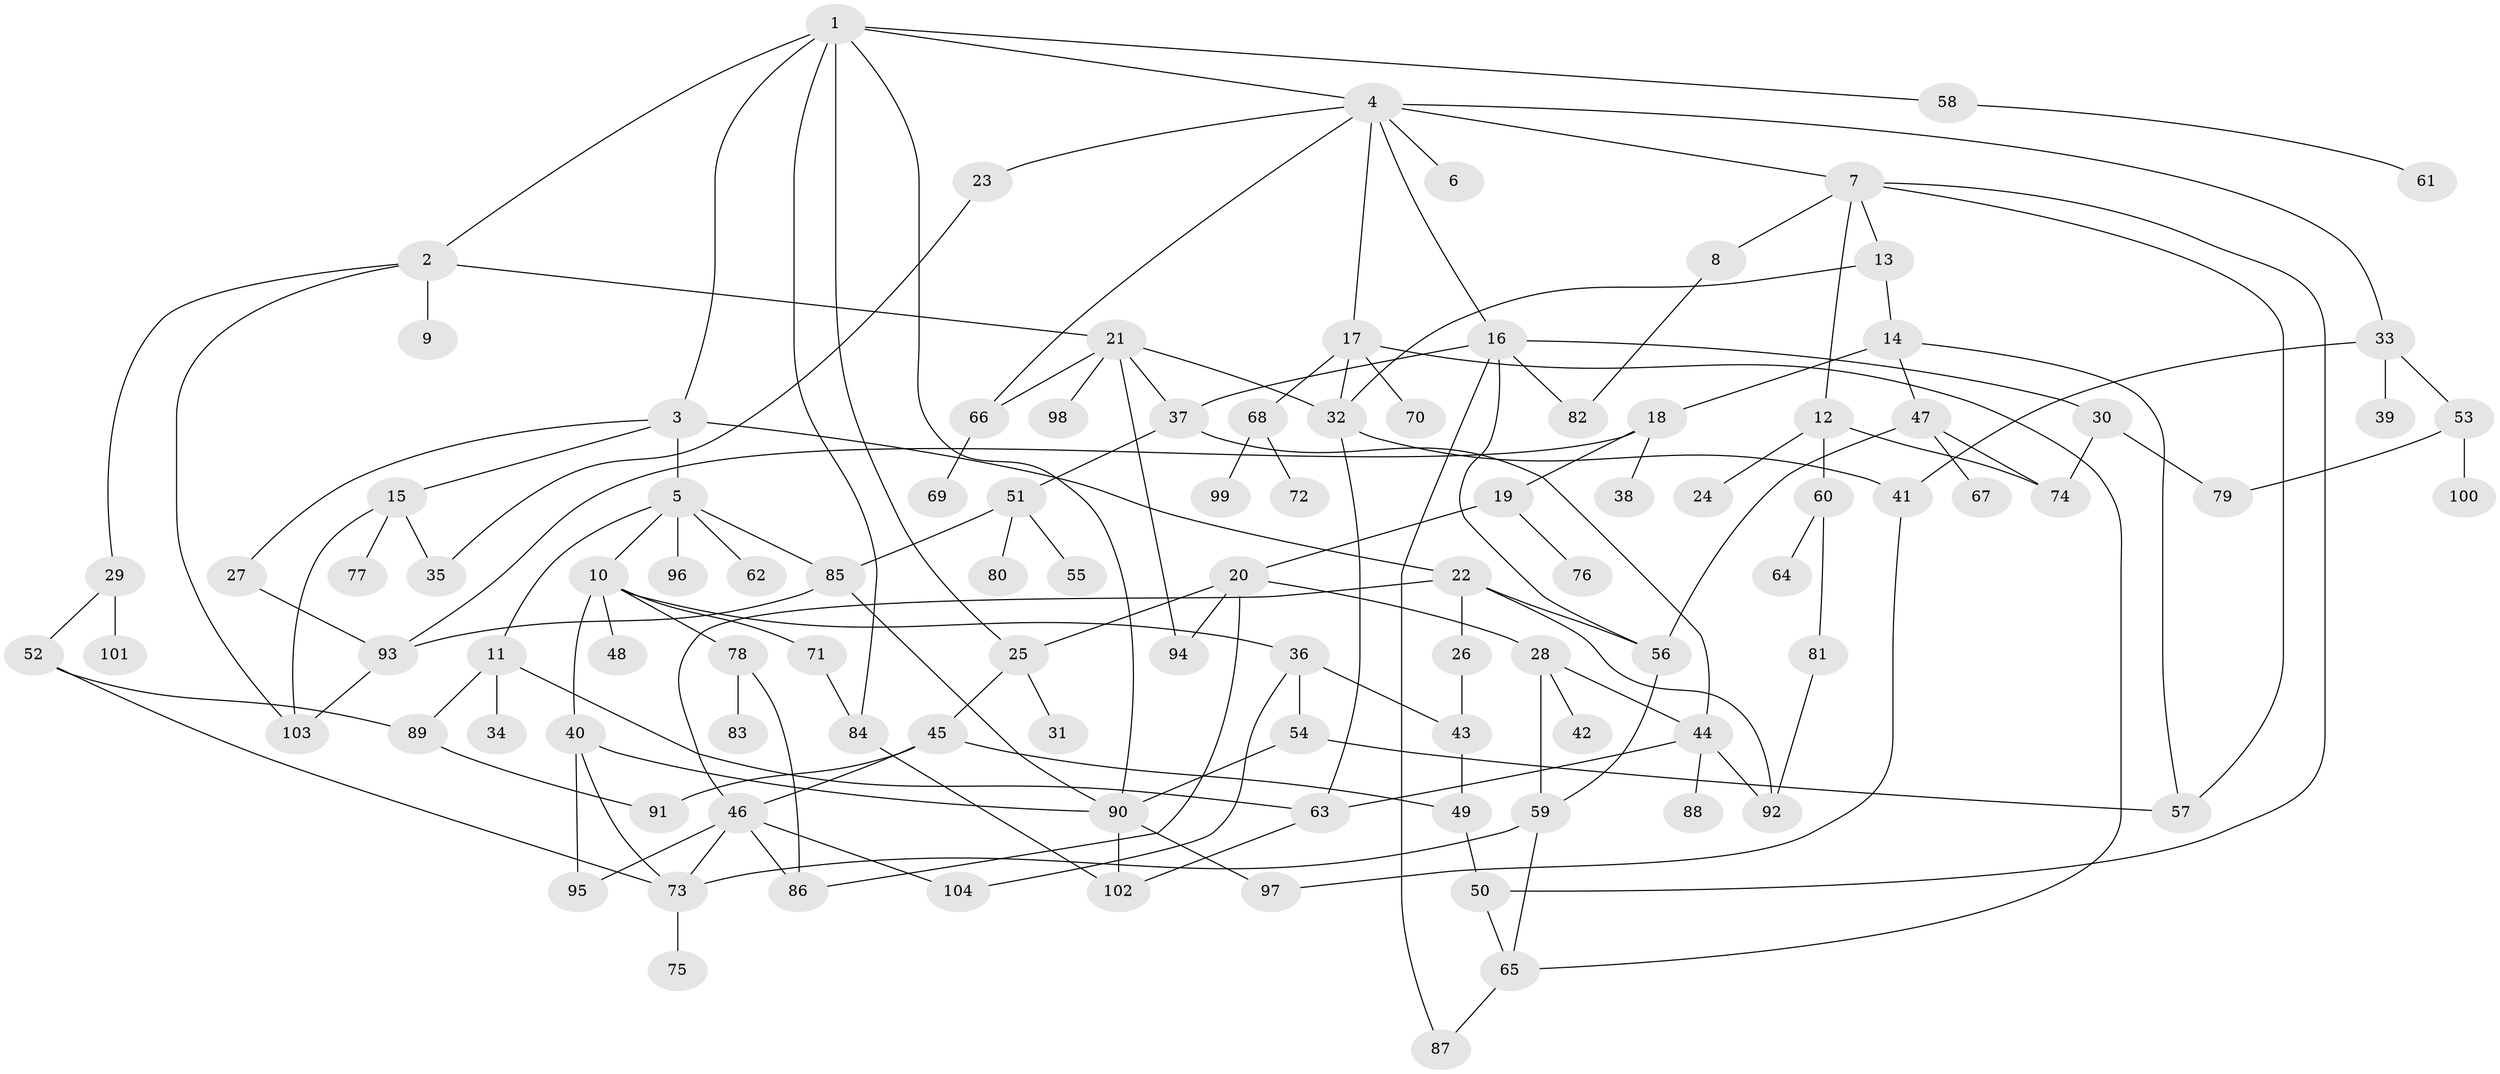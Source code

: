 // Generated by graph-tools (version 1.1) at 2025/13/03/09/25 04:13:21]
// undirected, 104 vertices, 153 edges
graph export_dot {
graph [start="1"]
  node [color=gray90,style=filled];
  1;
  2;
  3;
  4;
  5;
  6;
  7;
  8;
  9;
  10;
  11;
  12;
  13;
  14;
  15;
  16;
  17;
  18;
  19;
  20;
  21;
  22;
  23;
  24;
  25;
  26;
  27;
  28;
  29;
  30;
  31;
  32;
  33;
  34;
  35;
  36;
  37;
  38;
  39;
  40;
  41;
  42;
  43;
  44;
  45;
  46;
  47;
  48;
  49;
  50;
  51;
  52;
  53;
  54;
  55;
  56;
  57;
  58;
  59;
  60;
  61;
  62;
  63;
  64;
  65;
  66;
  67;
  68;
  69;
  70;
  71;
  72;
  73;
  74;
  75;
  76;
  77;
  78;
  79;
  80;
  81;
  82;
  83;
  84;
  85;
  86;
  87;
  88;
  89;
  90;
  91;
  92;
  93;
  94;
  95;
  96;
  97;
  98;
  99;
  100;
  101;
  102;
  103;
  104;
  1 -- 2;
  1 -- 3;
  1 -- 4;
  1 -- 58;
  1 -- 84;
  1 -- 90;
  1 -- 25;
  2 -- 9;
  2 -- 21;
  2 -- 29;
  2 -- 103;
  3 -- 5;
  3 -- 15;
  3 -- 22;
  3 -- 27;
  4 -- 6;
  4 -- 7;
  4 -- 16;
  4 -- 17;
  4 -- 23;
  4 -- 33;
  4 -- 66;
  5 -- 10;
  5 -- 11;
  5 -- 62;
  5 -- 85;
  5 -- 96;
  7 -- 8;
  7 -- 12;
  7 -- 13;
  7 -- 50;
  7 -- 57;
  8 -- 82;
  10 -- 36;
  10 -- 40;
  10 -- 48;
  10 -- 71;
  10 -- 78;
  11 -- 34;
  11 -- 89;
  11 -- 63;
  12 -- 24;
  12 -- 60;
  12 -- 74;
  13 -- 14;
  13 -- 32;
  14 -- 18;
  14 -- 47;
  14 -- 57;
  15 -- 77;
  15 -- 103;
  15 -- 35;
  16 -- 30;
  16 -- 37;
  16 -- 82;
  16 -- 87;
  16 -- 56;
  17 -- 68;
  17 -- 70;
  17 -- 32;
  17 -- 65;
  18 -- 19;
  18 -- 38;
  18 -- 93;
  19 -- 20;
  19 -- 76;
  20 -- 25;
  20 -- 28;
  20 -- 86;
  20 -- 94;
  21 -- 94;
  21 -- 98;
  21 -- 32;
  21 -- 66;
  21 -- 37;
  22 -- 26;
  22 -- 56;
  22 -- 92;
  22 -- 46;
  23 -- 35;
  25 -- 31;
  25 -- 45;
  26 -- 43;
  27 -- 93;
  28 -- 42;
  28 -- 44;
  28 -- 59;
  29 -- 52;
  29 -- 101;
  30 -- 79;
  30 -- 74;
  32 -- 41;
  32 -- 63;
  33 -- 39;
  33 -- 53;
  33 -- 41;
  36 -- 54;
  36 -- 104;
  36 -- 43;
  37 -- 51;
  37 -- 44;
  40 -- 95;
  40 -- 90;
  40 -- 73;
  41 -- 97;
  43 -- 49;
  44 -- 88;
  44 -- 92;
  44 -- 63;
  45 -- 46;
  45 -- 91;
  45 -- 49;
  46 -- 86;
  46 -- 104;
  46 -- 73;
  46 -- 95;
  47 -- 67;
  47 -- 74;
  47 -- 56;
  49 -- 50;
  50 -- 65;
  51 -- 55;
  51 -- 80;
  51 -- 85;
  52 -- 73;
  52 -- 89;
  53 -- 100;
  53 -- 79;
  54 -- 90;
  54 -- 57;
  56 -- 59;
  58 -- 61;
  59 -- 65;
  59 -- 73;
  60 -- 64;
  60 -- 81;
  63 -- 102;
  65 -- 87;
  66 -- 69;
  68 -- 72;
  68 -- 99;
  71 -- 84;
  73 -- 75;
  78 -- 83;
  78 -- 86;
  81 -- 92;
  84 -- 102;
  85 -- 90;
  85 -- 93;
  89 -- 91;
  90 -- 102;
  90 -- 97;
  93 -- 103;
}
